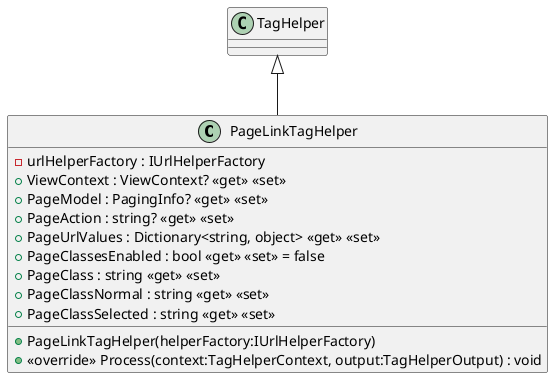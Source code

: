 @startuml
class PageLinkTagHelper {
    - urlHelperFactory : IUrlHelperFactory
    + PageLinkTagHelper(helperFactory:IUrlHelperFactory)
    + ViewContext : ViewContext? <<get>> <<set>>
    + PageModel : PagingInfo? <<get>> <<set>>
    + PageAction : string? <<get>> <<set>>
    + PageUrlValues : Dictionary<string, object> <<get>> <<set>>
    + PageClassesEnabled : bool <<get>> <<set>> = false
    + PageClass : string <<get>> <<set>>
    + PageClassNormal : string <<get>> <<set>>
    + PageClassSelected : string <<get>> <<set>>
    + <<override>> Process(context:TagHelperContext, output:TagHelperOutput) : void
}
TagHelper <|-- PageLinkTagHelper
@enduml
